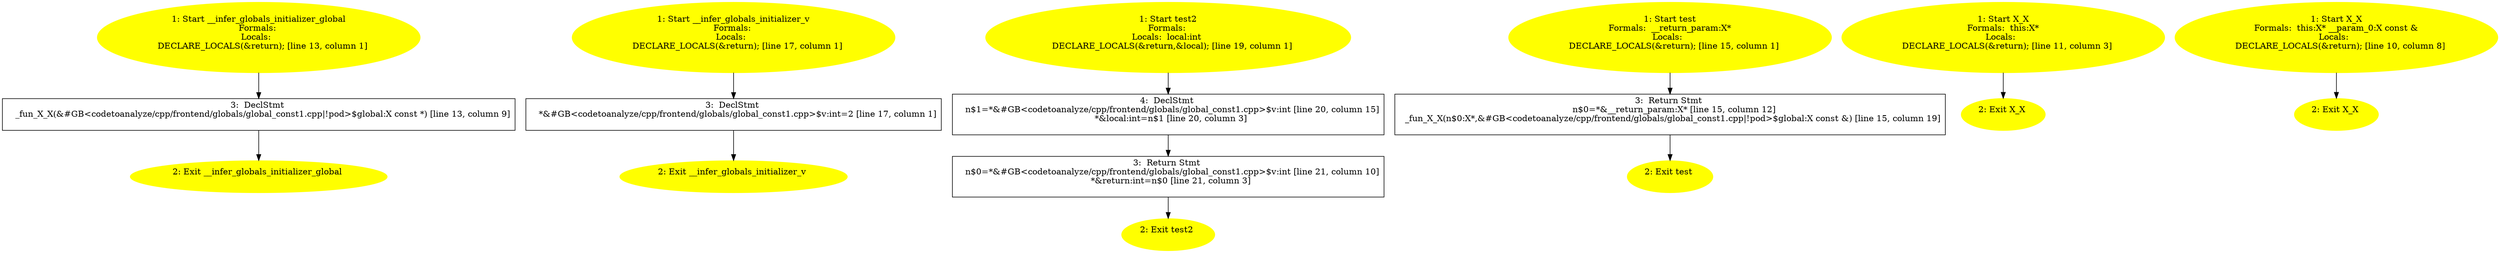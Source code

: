 /* @generated */
digraph cfg {
"__infer_globals_initializer_global.bdc08c089842ce08b974b22a75daf78e_1" [label="1: Start __infer_globals_initializer_global\nFormals: \nLocals:  \n   DECLARE_LOCALS(&return); [line 13, column 1]\n " color=yellow style=filled]
	

	 "__infer_globals_initializer_global.bdc08c089842ce08b974b22a75daf78e_1" -> "__infer_globals_initializer_global.bdc08c089842ce08b974b22a75daf78e_3" ;
"__infer_globals_initializer_global.bdc08c089842ce08b974b22a75daf78e_2" [label="2: Exit __infer_globals_initializer_global \n  " color=yellow style=filled]
	

"__infer_globals_initializer_global.bdc08c089842ce08b974b22a75daf78e_3" [label="3:  DeclStmt \n   _fun_X_X(&#GB<codetoanalyze/cpp/frontend/globals/global_const1.cpp|!pod>$global:X const *) [line 13, column 9]\n " shape="box"]
	

	 "__infer_globals_initializer_global.bdc08c089842ce08b974b22a75daf78e_3" -> "__infer_globals_initializer_global.bdc08c089842ce08b974b22a75daf78e_2" ;
"__infer_globals_initializer_v#708fabe5dc8ff523caaa5f44184921e8.588095fa475e4a9e8c83f50f26a48ea9_1" [label="1: Start __infer_globals_initializer_v\nFormals: \nLocals:  \n   DECLARE_LOCALS(&return); [line 17, column 1]\n " color=yellow style=filled]
	

	 "__infer_globals_initializer_v#708fabe5dc8ff523caaa5f44184921e8.588095fa475e4a9e8c83f50f26a48ea9_1" -> "__infer_globals_initializer_v#708fabe5dc8ff523caaa5f44184921e8.588095fa475e4a9e8c83f50f26a48ea9_3" ;
"__infer_globals_initializer_v#708fabe5dc8ff523caaa5f44184921e8.588095fa475e4a9e8c83f50f26a48ea9_2" [label="2: Exit __infer_globals_initializer_v \n  " color=yellow style=filled]
	

"__infer_globals_initializer_v#708fabe5dc8ff523caaa5f44184921e8.588095fa475e4a9e8c83f50f26a48ea9_3" [label="3:  DeclStmt \n   *&#GB<codetoanalyze/cpp/frontend/globals/global_const1.cpp>$v:int=2 [line 17, column 1]\n " shape="box"]
	

	 "__infer_globals_initializer_v#708fabe5dc8ff523caaa5f44184921e8.588095fa475e4a9e8c83f50f26a48ea9_3" -> "__infer_globals_initializer_v#708fabe5dc8ff523caaa5f44184921e8.588095fa475e4a9e8c83f50f26a48ea9_2" ;
"test2#3587805488049044947.69e45cfdc4e36a6f741ce3985858724b_1" [label="1: Start test2\nFormals: \nLocals:  local:int \n   DECLARE_LOCALS(&return,&local); [line 19, column 1]\n " color=yellow style=filled]
	

	 "test2#3587805488049044947.69e45cfdc4e36a6f741ce3985858724b_1" -> "test2#3587805488049044947.69e45cfdc4e36a6f741ce3985858724b_4" ;
"test2#3587805488049044947.69e45cfdc4e36a6f741ce3985858724b_2" [label="2: Exit test2 \n  " color=yellow style=filled]
	

"test2#3587805488049044947.69e45cfdc4e36a6f741ce3985858724b_3" [label="3:  Return Stmt \n   n$0=*&#GB<codetoanalyze/cpp/frontend/globals/global_const1.cpp>$v:int [line 21, column 10]\n  *&return:int=n$0 [line 21, column 3]\n " shape="box"]
	

	 "test2#3587805488049044947.69e45cfdc4e36a6f741ce3985858724b_3" -> "test2#3587805488049044947.69e45cfdc4e36a6f741ce3985858724b_2" ;
"test2#3587805488049044947.69e45cfdc4e36a6f741ce3985858724b_4" [label="4:  DeclStmt \n   n$1=*&#GB<codetoanalyze/cpp/frontend/globals/global_const1.cpp>$v:int [line 20, column 15]\n  *&local:int=n$1 [line 20, column 3]\n " shape="box"]
	

	 "test2#3587805488049044947.69e45cfdc4e36a6f741ce3985858724b_4" -> "test2#3587805488049044947.69e45cfdc4e36a6f741ce3985858724b_3" ;
"test#18241244337164948030.afc14f193ad97442f67ac7183be789bc_1" [label="1: Start test\nFormals:  __return_param:X*\nLocals:  \n   DECLARE_LOCALS(&return); [line 15, column 1]\n " color=yellow style=filled]
	

	 "test#18241244337164948030.afc14f193ad97442f67ac7183be789bc_1" -> "test#18241244337164948030.afc14f193ad97442f67ac7183be789bc_3" ;
"test#18241244337164948030.afc14f193ad97442f67ac7183be789bc_2" [label="2: Exit test \n  " color=yellow style=filled]
	

"test#18241244337164948030.afc14f193ad97442f67ac7183be789bc_3" [label="3:  Return Stmt \n   n$0=*&__return_param:X* [line 15, column 12]\n  _fun_X_X(n$0:X*,&#GB<codetoanalyze/cpp/frontend/globals/global_const1.cpp|!pod>$global:X const &) [line 15, column 19]\n " shape="box"]
	

	 "test#18241244337164948030.afc14f193ad97442f67ac7183be789bc_3" -> "test#18241244337164948030.afc14f193ad97442f67ac7183be789bc_2" ;
"X#X#{4951618003533511344}.a6c75b361b5e04dddb518f7e116a9ca2_1" [label="1: Start X_X\nFormals:  this:X*\nLocals:  \n   DECLARE_LOCALS(&return); [line 11, column 3]\n " color=yellow style=filled]
	

	 "X#X#{4951618003533511344}.a6c75b361b5e04dddb518f7e116a9ca2_1" -> "X#X#{4951618003533511344}.a6c75b361b5e04dddb518f7e116a9ca2_2" ;
"X#X#{4951618003533511344}.a6c75b361b5e04dddb518f7e116a9ca2_2" [label="2: Exit X_X \n  " color=yellow style=filled]
	

"X#X#{11474741413113936247|constexpr}.31759ca8626d769f5d4e50690b180278_1" [label="1: Start X_X\nFormals:  this:X* __param_0:X const &\nLocals:  \n   DECLARE_LOCALS(&return); [line 10, column 8]\n " color=yellow style=filled]
	

	 "X#X#{11474741413113936247|constexpr}.31759ca8626d769f5d4e50690b180278_1" -> "X#X#{11474741413113936247|constexpr}.31759ca8626d769f5d4e50690b180278_2" ;
"X#X#{11474741413113936247|constexpr}.31759ca8626d769f5d4e50690b180278_2" [label="2: Exit X_X \n  " color=yellow style=filled]
	

}
